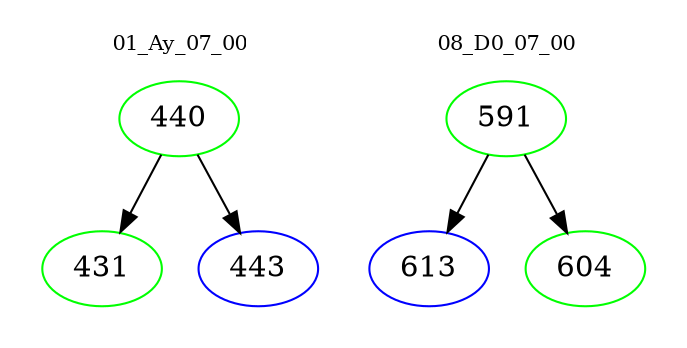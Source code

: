 digraph{
subgraph cluster_0 {
color = white
label = "01_Ay_07_00";
fontsize=10;
T0_440 [label="440", color="green"]
T0_440 -> T0_431 [color="black"]
T0_431 [label="431", color="green"]
T0_440 -> T0_443 [color="black"]
T0_443 [label="443", color="blue"]
}
subgraph cluster_1 {
color = white
label = "08_D0_07_00";
fontsize=10;
T1_591 [label="591", color="green"]
T1_591 -> T1_613 [color="black"]
T1_613 [label="613", color="blue"]
T1_591 -> T1_604 [color="black"]
T1_604 [label="604", color="green"]
}
}

